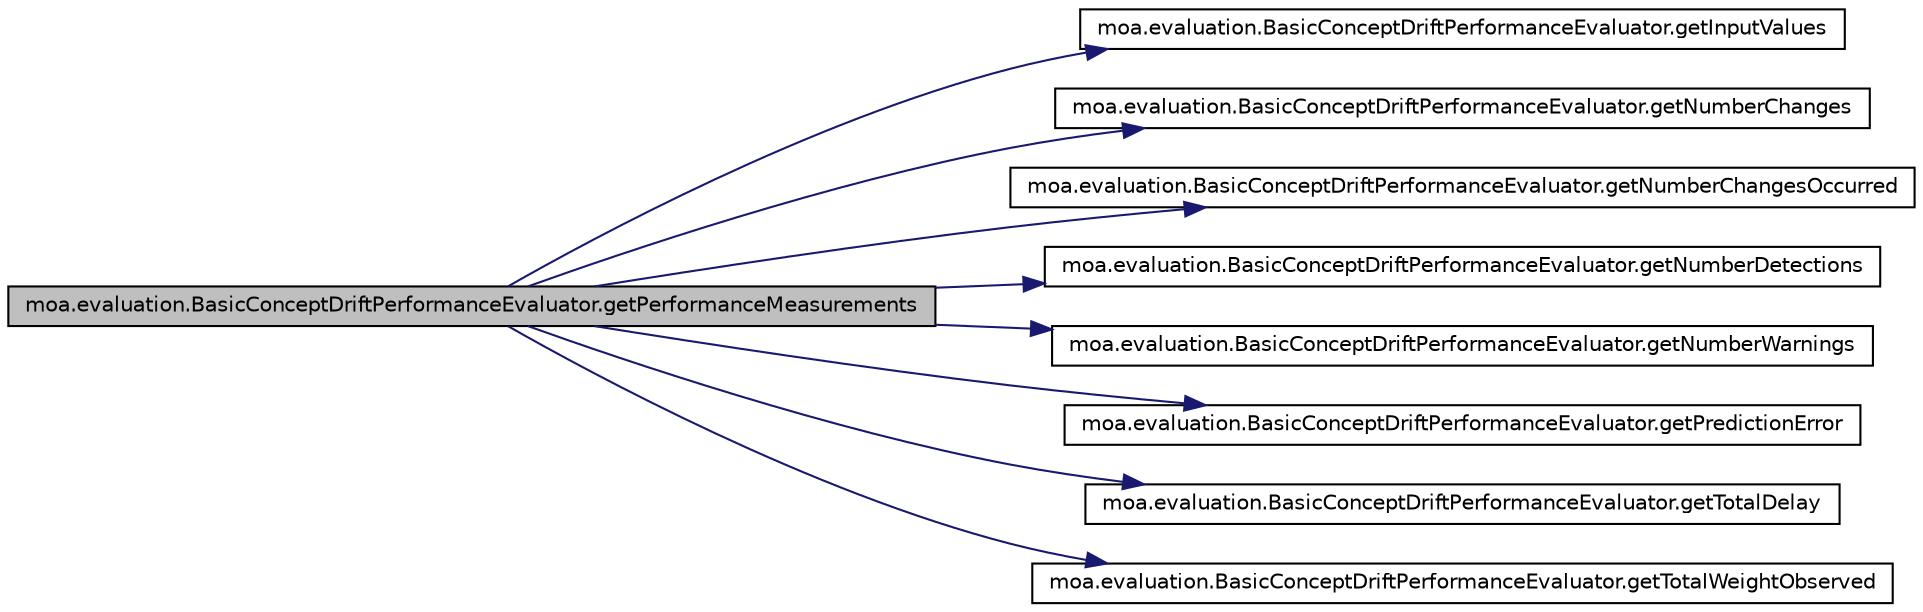digraph G
{
  edge [fontname="Helvetica",fontsize="10",labelfontname="Helvetica",labelfontsize="10"];
  node [fontname="Helvetica",fontsize="10",shape=record];
  rankdir=LR;
  Node1 [label="moa.evaluation.BasicConceptDriftPerformanceEvaluator.getPerformanceMeasurements",height=0.2,width=0.4,color="black", fillcolor="grey75", style="filled" fontcolor="black"];
  Node1 -> Node2 [color="midnightblue",fontsize="10",style="solid",fontname="Helvetica"];
  Node2 [label="moa.evaluation.BasicConceptDriftPerformanceEvaluator.getInputValues",height=0.2,width=0.4,color="black", fillcolor="white", style="filled",URL="$classmoa_1_1evaluation_1_1BasicConceptDriftPerformanceEvaluator.html#a8927f1dead614fdd4217625f645c7d26"];
  Node1 -> Node3 [color="midnightblue",fontsize="10",style="solid",fontname="Helvetica"];
  Node3 [label="moa.evaluation.BasicConceptDriftPerformanceEvaluator.getNumberChanges",height=0.2,width=0.4,color="black", fillcolor="white", style="filled",URL="$classmoa_1_1evaluation_1_1BasicConceptDriftPerformanceEvaluator.html#a203e70cd74f705d28704785ec3d348f8"];
  Node1 -> Node4 [color="midnightblue",fontsize="10",style="solid",fontname="Helvetica"];
  Node4 [label="moa.evaluation.BasicConceptDriftPerformanceEvaluator.getNumberChangesOccurred",height=0.2,width=0.4,color="black", fillcolor="white", style="filled",URL="$classmoa_1_1evaluation_1_1BasicConceptDriftPerformanceEvaluator.html#aa0c0900f73578cde8ba08c2b7db09a70"];
  Node1 -> Node5 [color="midnightblue",fontsize="10",style="solid",fontname="Helvetica"];
  Node5 [label="moa.evaluation.BasicConceptDriftPerformanceEvaluator.getNumberDetections",height=0.2,width=0.4,color="black", fillcolor="white", style="filled",URL="$classmoa_1_1evaluation_1_1BasicConceptDriftPerformanceEvaluator.html#acb4df194f4af62577ab2a34a38221ee5"];
  Node1 -> Node6 [color="midnightblue",fontsize="10",style="solid",fontname="Helvetica"];
  Node6 [label="moa.evaluation.BasicConceptDriftPerformanceEvaluator.getNumberWarnings",height=0.2,width=0.4,color="black", fillcolor="white", style="filled",URL="$classmoa_1_1evaluation_1_1BasicConceptDriftPerformanceEvaluator.html#a9a41f4c7f34645f2abfec52ccb432072"];
  Node1 -> Node7 [color="midnightblue",fontsize="10",style="solid",fontname="Helvetica"];
  Node7 [label="moa.evaluation.BasicConceptDriftPerformanceEvaluator.getPredictionError",height=0.2,width=0.4,color="black", fillcolor="white", style="filled",URL="$classmoa_1_1evaluation_1_1BasicConceptDriftPerformanceEvaluator.html#ac1ce3a62c0013b643362dbdd901c7b71"];
  Node1 -> Node8 [color="midnightblue",fontsize="10",style="solid",fontname="Helvetica"];
  Node8 [label="moa.evaluation.BasicConceptDriftPerformanceEvaluator.getTotalDelay",height=0.2,width=0.4,color="black", fillcolor="white", style="filled",URL="$classmoa_1_1evaluation_1_1BasicConceptDriftPerformanceEvaluator.html#aa99092a2cb1bc9c9eff31bc733288ba1"];
  Node1 -> Node9 [color="midnightblue",fontsize="10",style="solid",fontname="Helvetica"];
  Node9 [label="moa.evaluation.BasicConceptDriftPerformanceEvaluator.getTotalWeightObserved",height=0.2,width=0.4,color="black", fillcolor="white", style="filled",URL="$classmoa_1_1evaluation_1_1BasicConceptDriftPerformanceEvaluator.html#afcd05f47f86ffac5a4fcb05a5c466bab"];
}

